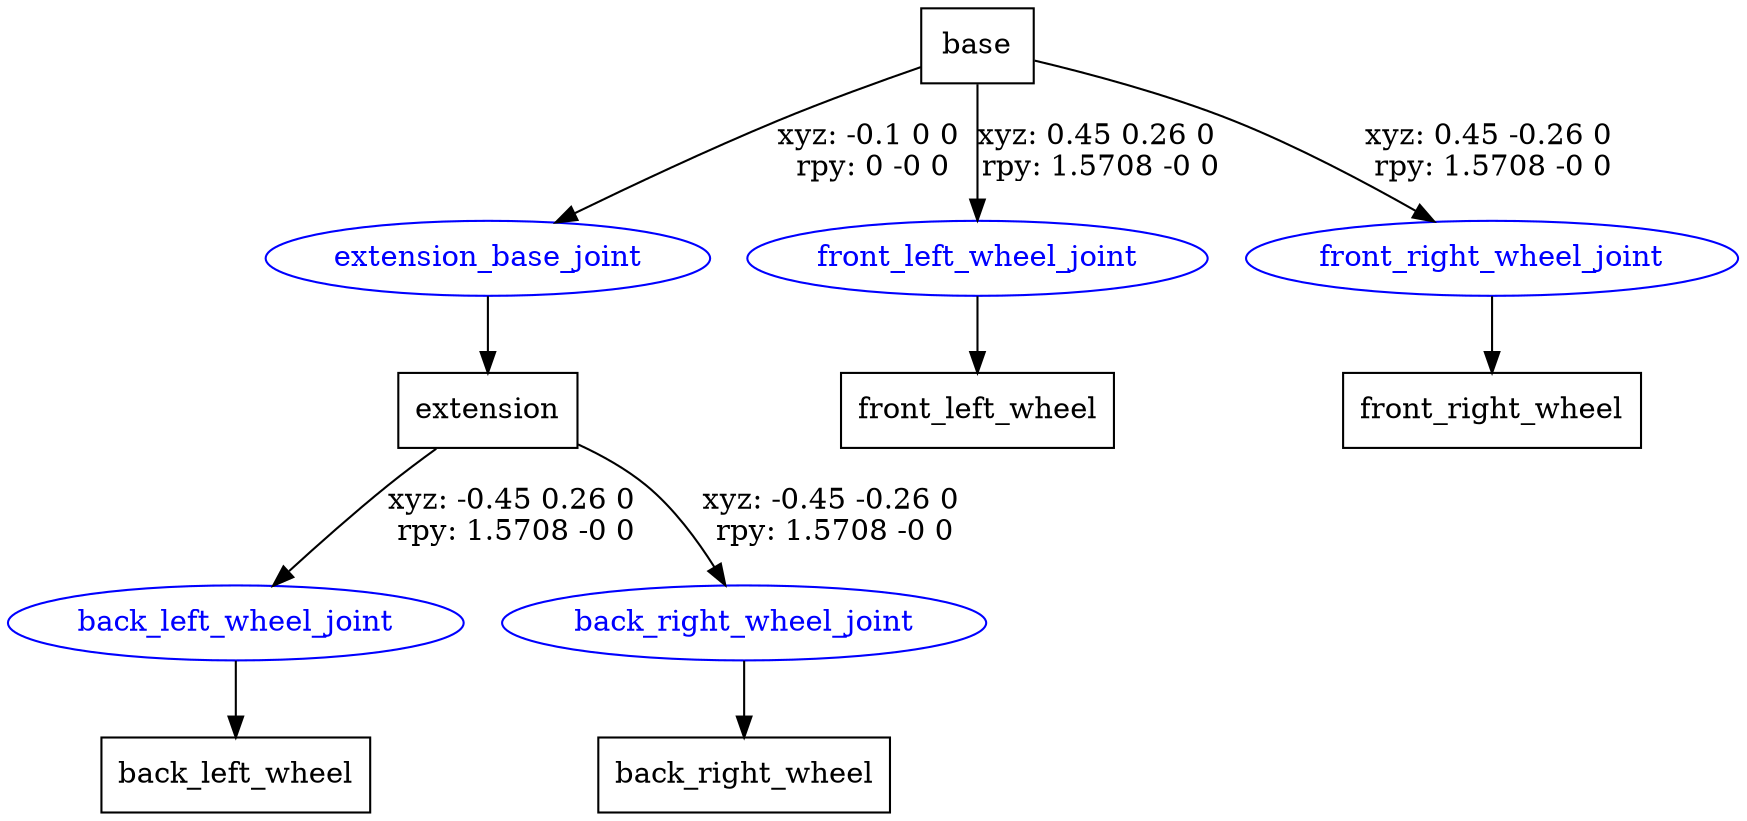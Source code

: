 digraph G {
node [shape=box];
"base" [label="base"];
"extension" [label="extension"];
"back_left_wheel" [label="back_left_wheel"];
"back_right_wheel" [label="back_right_wheel"];
"front_left_wheel" [label="front_left_wheel"];
"front_right_wheel" [label="front_right_wheel"];
node [shape=ellipse, color=blue, fontcolor=blue];
"base" -> "extension_base_joint" [label="xyz: -0.1 0 0 \nrpy: 0 -0 0"]
"extension_base_joint" -> "extension"
"extension" -> "back_left_wheel_joint" [label="xyz: -0.45 0.26 0 \nrpy: 1.5708 -0 0"]
"back_left_wheel_joint" -> "back_left_wheel"
"extension" -> "back_right_wheel_joint" [label="xyz: -0.45 -0.26 0 \nrpy: 1.5708 -0 0"]
"back_right_wheel_joint" -> "back_right_wheel"
"base" -> "front_left_wheel_joint" [label="xyz: 0.45 0.26 0 \nrpy: 1.5708 -0 0"]
"front_left_wheel_joint" -> "front_left_wheel"
"base" -> "front_right_wheel_joint" [label="xyz: 0.45 -0.26 0 \nrpy: 1.5708 -0 0"]
"front_right_wheel_joint" -> "front_right_wheel"
}
